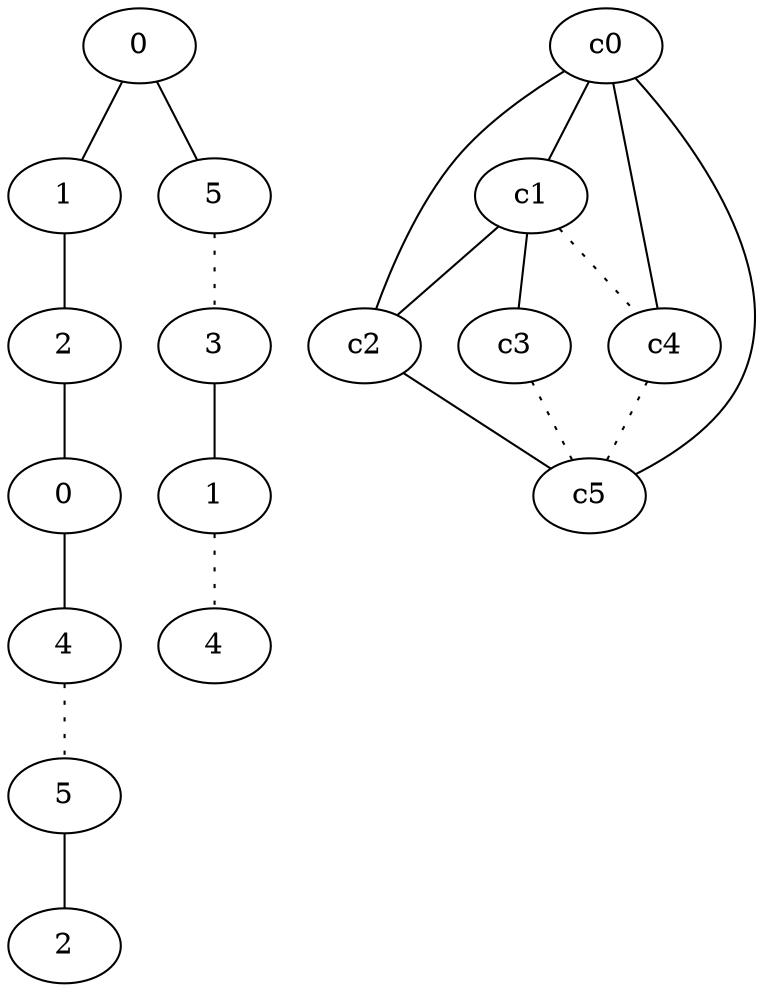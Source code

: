 graph {
a0[label=0];
a1[label=1];
a2[label=2];
a3[label=0];
a4[label=4];
a5[label=5];
a6[label=2];
a7[label=5];
a8[label=3];
a9[label=1];
a10[label=4];
a0 -- a1;
a0 -- a7;
a1 -- a2;
a2 -- a3;
a3 -- a4;
a4 -- a5 [style=dotted];
a5 -- a6;
a7 -- a8 [style=dotted];
a8 -- a9;
a9 -- a10 [style=dotted];
c0 -- c1;
c0 -- c2;
c0 -- c4;
c0 -- c5;
c1 -- c2;
c1 -- c3;
c1 -- c4 [style=dotted];
c2 -- c5;
c3 -- c5 [style=dotted];
c4 -- c5 [style=dotted];
}
